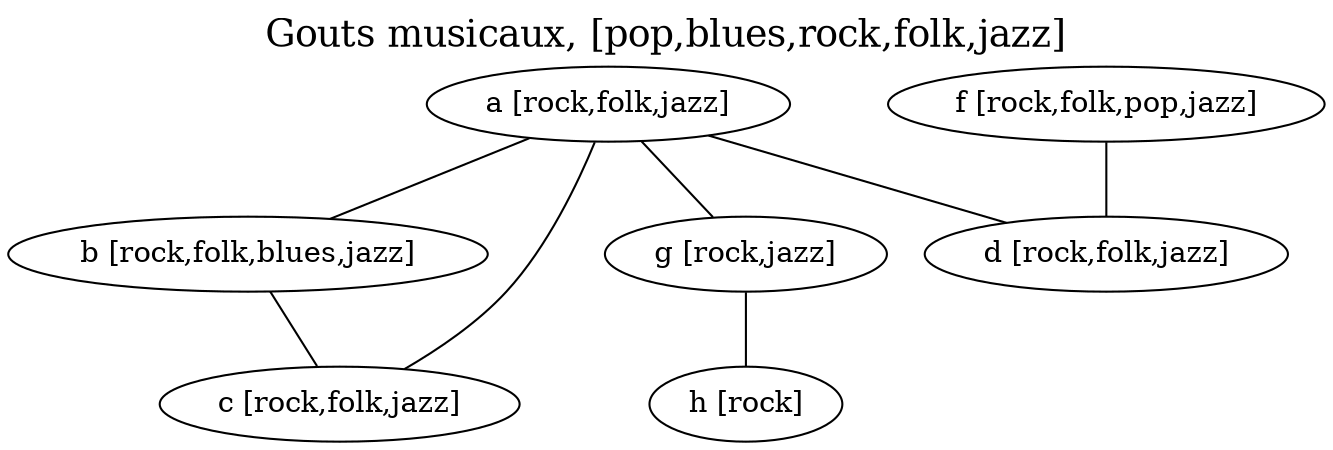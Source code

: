 Graph {
  labelloc=top;
  fontsize=18;
  label="Gouts musicaux, [pop,blues,rock,folk,jazz]";
  a [label="a [rock,folk,jazz]"];
  b [label="b [rock,folk,blues,jazz]"];
  c [label="c [rock,folk,jazz]"];
  d [label="d [rock,folk,jazz]"];
  f [label="f [rock,folk,pop,jazz]"];
  g [label="g [rock,jazz]"];
  h [label="h [rock]"];
  a -- b;
  a -- c;
  a -- d;
  b -- c;
  f -- d;
  a -- g;
  g -- h;
}
